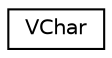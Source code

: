 digraph G
{
  edge [fontname="Helvetica",fontsize="10",labelfontname="Helvetica",labelfontsize="10"];
  node [fontname="Helvetica",fontsize="10",shape=record];
  rankdir=LR;
  Node1 [label="VChar",height=0.2,width=0.4,color="black", fillcolor="white", style="filled",URL="$db/d7d/structVChar.html"];
}
